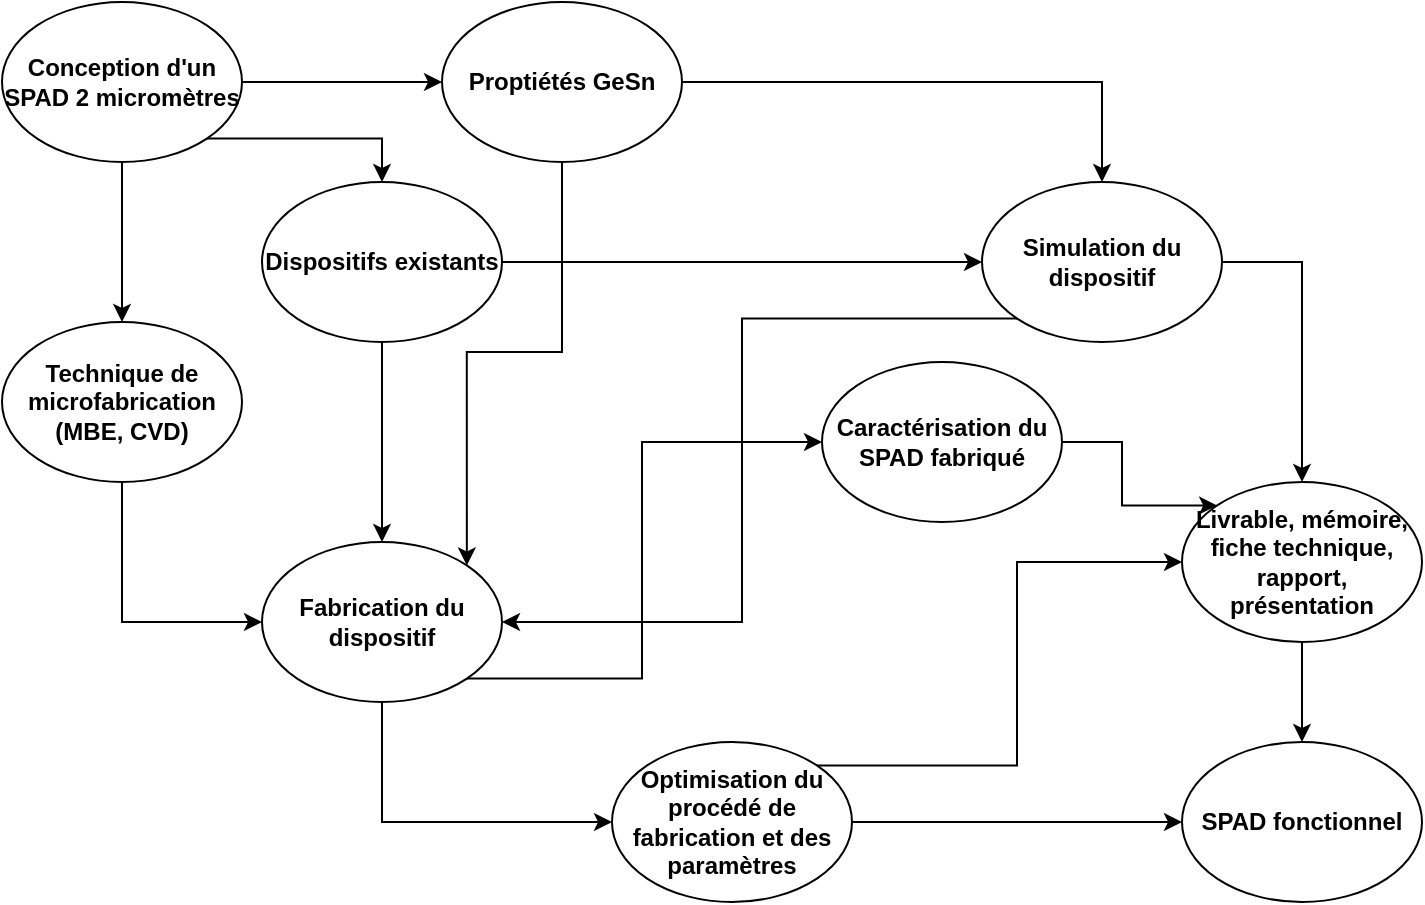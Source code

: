 <mxfile version="22.0.6" type="github">
  <diagram name="Page-1" id="6sgQ7mZHR1NJ1wXFVXwH">
    <mxGraphModel dx="1002" dy="569" grid="1" gridSize="10" guides="1" tooltips="1" connect="1" arrows="1" fold="1" page="1" pageScale="1" pageWidth="850" pageHeight="1100" math="0" shadow="0">
      <root>
        <mxCell id="0" />
        <mxCell id="1" parent="0" />
        <mxCell id="z_G34_HntLP7hV_ctuyc-12" style="edgeStyle=orthogonalEdgeStyle;rounded=0;orthogonalLoop=1;jettySize=auto;html=1;exitX=1;exitY=0.5;exitDx=0;exitDy=0;entryX=0;entryY=0.5;entryDx=0;entryDy=0;" parent="1" source="z_G34_HntLP7hV_ctuyc-1" target="z_G34_HntLP7hV_ctuyc-3" edge="1">
          <mxGeometry relative="1" as="geometry">
            <mxPoint x="260" y="100" as="targetPoint" />
          </mxGeometry>
        </mxCell>
        <mxCell id="z_G34_HntLP7hV_ctuyc-14" style="edgeStyle=orthogonalEdgeStyle;rounded=0;orthogonalLoop=1;jettySize=auto;html=1;exitX=0.5;exitY=1;exitDx=0;exitDy=0;entryX=0.5;entryY=0;entryDx=0;entryDy=0;" parent="1" source="z_G34_HntLP7hV_ctuyc-1" target="z_G34_HntLP7hV_ctuyc-5" edge="1">
          <mxGeometry relative="1" as="geometry" />
        </mxCell>
        <mxCell id="z_G34_HntLP7hV_ctuyc-36" style="edgeStyle=orthogonalEdgeStyle;rounded=0;orthogonalLoop=1;jettySize=auto;html=1;exitX=1;exitY=1;exitDx=0;exitDy=0;entryX=0.5;entryY=0;entryDx=0;entryDy=0;" parent="1" source="z_G34_HntLP7hV_ctuyc-1" target="z_G34_HntLP7hV_ctuyc-4" edge="1">
          <mxGeometry relative="1" as="geometry" />
        </mxCell>
        <mxCell id="z_G34_HntLP7hV_ctuyc-1" value="Conception d&#39;un SPAD 2 micromètres" style="ellipse;whiteSpace=wrap;html=1;fontStyle=1" parent="1" vertex="1">
          <mxGeometry x="60" y="50" width="120" height="80" as="geometry" />
        </mxCell>
        <mxCell id="z_G34_HntLP7hV_ctuyc-2" value="SPAD fonctionnel" style="ellipse;whiteSpace=wrap;html=1;fontStyle=1" parent="1" vertex="1">
          <mxGeometry x="650" y="420" width="120" height="80" as="geometry" />
        </mxCell>
        <mxCell id="z_G34_HntLP7hV_ctuyc-19" style="edgeStyle=orthogonalEdgeStyle;rounded=0;orthogonalLoop=1;jettySize=auto;html=1;exitX=1;exitY=0.5;exitDx=0;exitDy=0;entryX=0.5;entryY=0;entryDx=0;entryDy=0;" parent="1" source="z_G34_HntLP7hV_ctuyc-3" target="z_G34_HntLP7hV_ctuyc-8" edge="1">
          <mxGeometry relative="1" as="geometry" />
        </mxCell>
        <mxCell id="z_G34_HntLP7hV_ctuyc-23" style="edgeStyle=orthogonalEdgeStyle;rounded=0;orthogonalLoop=1;jettySize=auto;html=1;exitX=0.5;exitY=1;exitDx=0;exitDy=0;entryX=1;entryY=0;entryDx=0;entryDy=0;" parent="1" source="z_G34_HntLP7hV_ctuyc-3" target="z_G34_HntLP7hV_ctuyc-6" edge="1">
          <mxGeometry relative="1" as="geometry" />
        </mxCell>
        <mxCell id="z_G34_HntLP7hV_ctuyc-3" value="Proptiétés GeSn" style="ellipse;whiteSpace=wrap;html=1;fontStyle=1" parent="1" vertex="1">
          <mxGeometry x="280" y="50" width="120" height="80" as="geometry" />
        </mxCell>
        <mxCell id="z_G34_HntLP7hV_ctuyc-17" style="edgeStyle=orthogonalEdgeStyle;rounded=0;orthogonalLoop=1;jettySize=auto;html=1;exitX=0.5;exitY=1;exitDx=0;exitDy=0;" parent="1" source="z_G34_HntLP7hV_ctuyc-4" target="z_G34_HntLP7hV_ctuyc-6" edge="1">
          <mxGeometry relative="1" as="geometry" />
        </mxCell>
        <mxCell id="z_G34_HntLP7hV_ctuyc-18" style="edgeStyle=orthogonalEdgeStyle;rounded=0;orthogonalLoop=1;jettySize=auto;html=1;exitX=1;exitY=0.5;exitDx=0;exitDy=0;entryX=0;entryY=0.5;entryDx=0;entryDy=0;" parent="1" source="z_G34_HntLP7hV_ctuyc-4" target="z_G34_HntLP7hV_ctuyc-8" edge="1">
          <mxGeometry relative="1" as="geometry" />
        </mxCell>
        <mxCell id="z_G34_HntLP7hV_ctuyc-4" value="Dispositifs existants" style="ellipse;whiteSpace=wrap;html=1;fontStyle=1" parent="1" vertex="1">
          <mxGeometry x="190" y="140" width="120" height="80" as="geometry" />
        </mxCell>
        <mxCell id="z_G34_HntLP7hV_ctuyc-16" style="edgeStyle=orthogonalEdgeStyle;rounded=0;orthogonalLoop=1;jettySize=auto;html=1;exitX=0.5;exitY=1;exitDx=0;exitDy=0;entryX=0;entryY=0.5;entryDx=0;entryDy=0;" parent="1" source="z_G34_HntLP7hV_ctuyc-5" target="z_G34_HntLP7hV_ctuyc-6" edge="1">
          <mxGeometry relative="1" as="geometry" />
        </mxCell>
        <mxCell id="z_G34_HntLP7hV_ctuyc-5" value="Technique de microfabrication (MBE, CVD)" style="ellipse;whiteSpace=wrap;html=1;fontStyle=1" parent="1" vertex="1">
          <mxGeometry x="60" y="210" width="120" height="80" as="geometry" />
        </mxCell>
        <mxCell id="z_G34_HntLP7hV_ctuyc-27" style="edgeStyle=orthogonalEdgeStyle;rounded=0;orthogonalLoop=1;jettySize=auto;html=1;exitX=1;exitY=1;exitDx=0;exitDy=0;entryX=0;entryY=0.5;entryDx=0;entryDy=0;" parent="1" source="z_G34_HntLP7hV_ctuyc-6" target="z_G34_HntLP7hV_ctuyc-9" edge="1">
          <mxGeometry relative="1" as="geometry">
            <Array as="points">
              <mxPoint x="380" y="388" />
              <mxPoint x="380" y="270" />
            </Array>
          </mxGeometry>
        </mxCell>
        <mxCell id="z_G34_HntLP7hV_ctuyc-34" style="edgeStyle=orthogonalEdgeStyle;rounded=0;orthogonalLoop=1;jettySize=auto;html=1;exitX=0.5;exitY=1;exitDx=0;exitDy=0;entryX=0;entryY=0.5;entryDx=0;entryDy=0;" parent="1" source="z_G34_HntLP7hV_ctuyc-6" target="z_G34_HntLP7hV_ctuyc-7" edge="1">
          <mxGeometry relative="1" as="geometry" />
        </mxCell>
        <mxCell id="z_G34_HntLP7hV_ctuyc-6" value="Fabrication du dispositif" style="ellipse;whiteSpace=wrap;html=1;fontStyle=1" parent="1" vertex="1">
          <mxGeometry x="190" y="320" width="120" height="80" as="geometry" />
        </mxCell>
        <mxCell id="z_G34_HntLP7hV_ctuyc-29" style="edgeStyle=orthogonalEdgeStyle;rounded=0;orthogonalLoop=1;jettySize=auto;html=1;exitX=1;exitY=0.5;exitDx=0;exitDy=0;entryX=0;entryY=0.5;entryDx=0;entryDy=0;" parent="1" source="z_G34_HntLP7hV_ctuyc-7" target="z_G34_HntLP7hV_ctuyc-2" edge="1">
          <mxGeometry relative="1" as="geometry" />
        </mxCell>
        <mxCell id="z_G34_HntLP7hV_ctuyc-33" style="edgeStyle=orthogonalEdgeStyle;rounded=0;orthogonalLoop=1;jettySize=auto;html=1;exitX=1;exitY=0;exitDx=0;exitDy=0;entryX=0;entryY=0.5;entryDx=0;entryDy=0;" parent="1" source="z_G34_HntLP7hV_ctuyc-7" target="z_G34_HntLP7hV_ctuyc-30" edge="1">
          <mxGeometry relative="1" as="geometry">
            <mxPoint x="670" y="340" as="targetPoint" />
          </mxGeometry>
        </mxCell>
        <mxCell id="z_G34_HntLP7hV_ctuyc-7" value="Optimisation du procédé de fabrication et des paramètres" style="ellipse;whiteSpace=wrap;html=1;fontStyle=1" parent="1" vertex="1">
          <mxGeometry x="365" y="420" width="120" height="80" as="geometry" />
        </mxCell>
        <mxCell id="z_G34_HntLP7hV_ctuyc-25" style="edgeStyle=orthogonalEdgeStyle;rounded=0;orthogonalLoop=1;jettySize=auto;html=1;exitX=0;exitY=1;exitDx=0;exitDy=0;entryX=1;entryY=0.5;entryDx=0;entryDy=0;" parent="1" source="z_G34_HntLP7hV_ctuyc-8" target="z_G34_HntLP7hV_ctuyc-6" edge="1">
          <mxGeometry relative="1" as="geometry" />
        </mxCell>
        <mxCell id="O03AGzRZTC6UwbRJ7Clc-2" style="edgeStyle=orthogonalEdgeStyle;rounded=0;orthogonalLoop=1;jettySize=auto;html=1;exitX=1;exitY=0.5;exitDx=0;exitDy=0;entryX=0.5;entryY=0;entryDx=0;entryDy=0;" edge="1" parent="1" source="z_G34_HntLP7hV_ctuyc-8" target="z_G34_HntLP7hV_ctuyc-30">
          <mxGeometry relative="1" as="geometry" />
        </mxCell>
        <mxCell id="z_G34_HntLP7hV_ctuyc-8" value="Simulation du dispositif" style="ellipse;whiteSpace=wrap;html=1;fontStyle=1" parent="1" vertex="1">
          <mxGeometry x="550" y="140" width="120" height="80" as="geometry" />
        </mxCell>
        <mxCell id="z_G34_HntLP7hV_ctuyc-31" style="edgeStyle=orthogonalEdgeStyle;rounded=0;orthogonalLoop=1;jettySize=auto;html=1;exitX=1;exitY=0.5;exitDx=0;exitDy=0;entryX=0;entryY=0;entryDx=0;entryDy=0;" parent="1" source="z_G34_HntLP7hV_ctuyc-9" target="z_G34_HntLP7hV_ctuyc-30" edge="1">
          <mxGeometry relative="1" as="geometry">
            <mxPoint x="730" y="300" as="targetPoint" />
          </mxGeometry>
        </mxCell>
        <mxCell id="z_G34_HntLP7hV_ctuyc-9" value="Caractérisation du SPAD fabriqué" style="ellipse;whiteSpace=wrap;html=1;fontStyle=1" parent="1" vertex="1">
          <mxGeometry x="470" y="230" width="120" height="80" as="geometry" />
        </mxCell>
        <mxCell id="O03AGzRZTC6UwbRJ7Clc-3" style="edgeStyle=orthogonalEdgeStyle;rounded=0;orthogonalLoop=1;jettySize=auto;html=1;exitX=0.5;exitY=1;exitDx=0;exitDy=0;entryX=0.5;entryY=0;entryDx=0;entryDy=0;" edge="1" parent="1" source="z_G34_HntLP7hV_ctuyc-30" target="z_G34_HntLP7hV_ctuyc-2">
          <mxGeometry relative="1" as="geometry" />
        </mxCell>
        <mxCell id="z_G34_HntLP7hV_ctuyc-30" value="Livrable, mémoire, fiche technique, rapport, présentation" style="ellipse;whiteSpace=wrap;html=1;fontStyle=1" parent="1" vertex="1">
          <mxGeometry x="650" y="290" width="120" height="80" as="geometry" />
        </mxCell>
      </root>
    </mxGraphModel>
  </diagram>
</mxfile>
